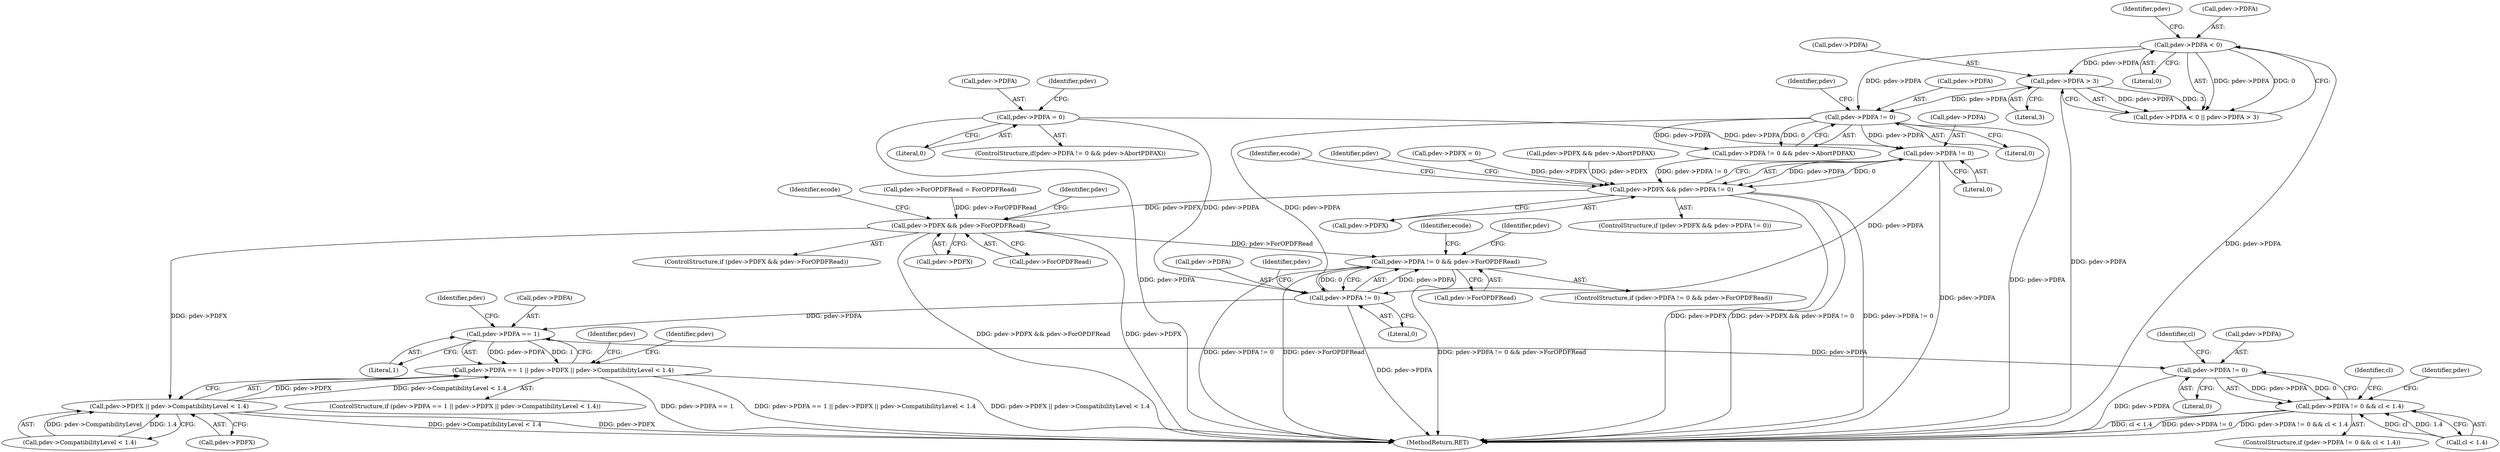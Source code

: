 digraph "0_ghostscript_c3476dde7743761a4e1d39a631716199b696b880@pointer" {
"1000764" [label="(Call,pdev->PDFA != 0)"];
"1000741" [label="(Call,pdev->PDFA = 0)"];
"1000733" [label="(Call,pdev->PDFA != 0)"];
"1000711" [label="(Call,pdev->PDFA < 0)"];
"1000716" [label="(Call,pdev->PDFA > 3)"];
"1000760" [label="(Call,pdev->PDFX && pdev->PDFA != 0)"];
"1000780" [label="(Call,pdev->PDFX && pdev->ForOPDFRead)"];
"1000798" [label="(Call,pdev->PDFA != 0 && pdev->ForOPDFRead)"];
"1000824" [label="(Call,pdev->PDFX || pdev->CompatibilityLevel < 1.4)"];
"1000818" [label="(Call,pdev->PDFA == 1 || pdev->PDFX || pdev->CompatibilityLevel < 1.4)"];
"1000799" [label="(Call,pdev->PDFA != 0)"];
"1000819" [label="(Call,pdev->PDFA == 1)"];
"1000855" [label="(Call,pdev->PDFA != 0)"];
"1000854" [label="(Call,pdev->PDFA != 0 && cl < 1.4)"];
"1000761" [label="(Call,pdev->PDFX)"];
"1000797" [label="(ControlStructure,if (pdev->PDFA != 0 && pdev->ForOPDFRead))"];
"1000826" [label="(Identifier,pdev)"];
"1000711" [label="(Call,pdev->PDFA < 0)"];
"1000781" [label="(Call,pdev->PDFX)"];
"1000855" [label="(Call,pdev->PDFA != 0)"];
"1000853" [label="(ControlStructure,if (pdev->PDFA != 0 && cl < 1.4))"];
"1000828" [label="(Call,pdev->CompatibilityLevel < 1.4)"];
"1000809" [label="(Identifier,ecode)"];
"1000742" [label="(Call,pdev->PDFA)"];
"1000715" [label="(Literal,0)"];
"1000859" [label="(Literal,0)"];
"1000856" [label="(Call,pdev->PDFA)"];
"1000864" [label="(Identifier,cl)"];
"1000798" [label="(Call,pdev->PDFA != 0 && pdev->ForOPDFRead)"];
"1001549" [label="(MethodReturn,RET)"];
"1000823" [label="(Literal,1)"];
"1000854" [label="(Call,pdev->PDFA != 0 && cl < 1.4)"];
"1000780" [label="(Call,pdev->PDFX && pdev->ForOPDFRead)"];
"1000764" [label="(Call,pdev->PDFA != 0)"];
"1000784" [label="(Call,pdev->ForOPDFRead)"];
"1000716" [label="(Call,pdev->PDFA > 3)"];
"1000836" [label="(Identifier,pdev)"];
"1000759" [label="(ControlStructure,if (pdev->PDFX && pdev->PDFA != 0))"];
"1000800" [label="(Call,pdev->PDFA)"];
"1000803" [label="(Literal,0)"];
"1000821" [label="(Identifier,pdev)"];
"1000760" [label="(Call,pdev->PDFX && pdev->PDFA != 0)"];
"1000739" [label="(Identifier,pdev)"];
"1000754" [label="(Call,pdev->PDFX = 0)"];
"1000818" [label="(Call,pdev->PDFA == 1 || pdev->PDFX || pdev->CompatibilityLevel < 1.4)"];
"1000819" [label="(Call,pdev->PDFA == 1)"];
"1000779" [label="(ControlStructure,if (pdev->PDFX && pdev->ForOPDFRead))"];
"1000825" [label="(Call,pdev->PDFX)"];
"1000824" [label="(Call,pdev->PDFX || pdev->CompatibilityLevel < 1.4)"];
"1000741" [label="(Call,pdev->PDFA = 0)"];
"1000718" [label="(Identifier,pdev)"];
"1000789" [label="(Identifier,ecode)"];
"1000734" [label="(Call,pdev->PDFA)"];
"1000586" [label="(Call,pdev->ForOPDFRead = ForOPDFRead)"];
"1000817" [label="(ControlStructure,if (pdev->PDFA == 1 || pdev->PDFX || pdev->CompatibilityLevel < 1.4))"];
"1000805" [label="(Identifier,pdev)"];
"1000745" [label="(Literal,0)"];
"1000801" [label="(Identifier,pdev)"];
"1000732" [label="(Call,pdev->PDFA != 0 && pdev->AbortPDFAX)"];
"1000747" [label="(Call,pdev->PDFX && pdev->AbortPDFAX)"];
"1000717" [label="(Call,pdev->PDFA)"];
"1000771" [label="(Identifier,ecode)"];
"1000749" [label="(Identifier,pdev)"];
"1000768" [label="(Literal,0)"];
"1000733" [label="(Call,pdev->PDFA != 0)"];
"1000799" [label="(Call,pdev->PDFA != 0)"];
"1000731" [label="(ControlStructure,if(pdev->PDFA != 0 && pdev->AbortPDFAX))"];
"1000720" [label="(Literal,3)"];
"1000782" [label="(Identifier,pdev)"];
"1000712" [label="(Call,pdev->PDFA)"];
"1000861" [label="(Identifier,cl)"];
"1000737" [label="(Literal,0)"];
"1000710" [label="(Call,pdev->PDFA < 0 || pdev->PDFA > 3)"];
"1000820" [label="(Call,pdev->PDFA)"];
"1000870" [label="(Identifier,pdev)"];
"1000860" [label="(Call,cl < 1.4)"];
"1000846" [label="(Identifier,pdev)"];
"1000804" [label="(Call,pdev->ForOPDFRead)"];
"1000765" [label="(Call,pdev->PDFA)"];
"1000764" -> "1000760"  [label="AST: "];
"1000764" -> "1000768"  [label="CFG: "];
"1000765" -> "1000764"  [label="AST: "];
"1000768" -> "1000764"  [label="AST: "];
"1000760" -> "1000764"  [label="CFG: "];
"1000764" -> "1001549"  [label="DDG: pdev->PDFA"];
"1000764" -> "1000760"  [label="DDG: pdev->PDFA"];
"1000764" -> "1000760"  [label="DDG: 0"];
"1000741" -> "1000764"  [label="DDG: pdev->PDFA"];
"1000733" -> "1000764"  [label="DDG: pdev->PDFA"];
"1000764" -> "1000799"  [label="DDG: pdev->PDFA"];
"1000741" -> "1000731"  [label="AST: "];
"1000741" -> "1000745"  [label="CFG: "];
"1000742" -> "1000741"  [label="AST: "];
"1000745" -> "1000741"  [label="AST: "];
"1000749" -> "1000741"  [label="CFG: "];
"1000741" -> "1001549"  [label="DDG: pdev->PDFA"];
"1000741" -> "1000799"  [label="DDG: pdev->PDFA"];
"1000733" -> "1000732"  [label="AST: "];
"1000733" -> "1000737"  [label="CFG: "];
"1000734" -> "1000733"  [label="AST: "];
"1000737" -> "1000733"  [label="AST: "];
"1000739" -> "1000733"  [label="CFG: "];
"1000732" -> "1000733"  [label="CFG: "];
"1000733" -> "1001549"  [label="DDG: pdev->PDFA"];
"1000733" -> "1000732"  [label="DDG: pdev->PDFA"];
"1000733" -> "1000732"  [label="DDG: 0"];
"1000711" -> "1000733"  [label="DDG: pdev->PDFA"];
"1000716" -> "1000733"  [label="DDG: pdev->PDFA"];
"1000733" -> "1000799"  [label="DDG: pdev->PDFA"];
"1000711" -> "1000710"  [label="AST: "];
"1000711" -> "1000715"  [label="CFG: "];
"1000712" -> "1000711"  [label="AST: "];
"1000715" -> "1000711"  [label="AST: "];
"1000718" -> "1000711"  [label="CFG: "];
"1000710" -> "1000711"  [label="CFG: "];
"1000711" -> "1001549"  [label="DDG: pdev->PDFA"];
"1000711" -> "1000710"  [label="DDG: pdev->PDFA"];
"1000711" -> "1000710"  [label="DDG: 0"];
"1000711" -> "1000716"  [label="DDG: pdev->PDFA"];
"1000716" -> "1000710"  [label="AST: "];
"1000716" -> "1000720"  [label="CFG: "];
"1000717" -> "1000716"  [label="AST: "];
"1000720" -> "1000716"  [label="AST: "];
"1000710" -> "1000716"  [label="CFG: "];
"1000716" -> "1001549"  [label="DDG: pdev->PDFA"];
"1000716" -> "1000710"  [label="DDG: pdev->PDFA"];
"1000716" -> "1000710"  [label="DDG: 3"];
"1000760" -> "1000759"  [label="AST: "];
"1000760" -> "1000761"  [label="CFG: "];
"1000761" -> "1000760"  [label="AST: "];
"1000771" -> "1000760"  [label="CFG: "];
"1000782" -> "1000760"  [label="CFG: "];
"1000760" -> "1001549"  [label="DDG: pdev->PDFX && pdev->PDFA != 0"];
"1000760" -> "1001549"  [label="DDG: pdev->PDFA != 0"];
"1000760" -> "1001549"  [label="DDG: pdev->PDFX"];
"1000747" -> "1000760"  [label="DDG: pdev->PDFX"];
"1000754" -> "1000760"  [label="DDG: pdev->PDFX"];
"1000732" -> "1000760"  [label="DDG: pdev->PDFA != 0"];
"1000760" -> "1000780"  [label="DDG: pdev->PDFX"];
"1000780" -> "1000779"  [label="AST: "];
"1000780" -> "1000781"  [label="CFG: "];
"1000780" -> "1000784"  [label="CFG: "];
"1000781" -> "1000780"  [label="AST: "];
"1000784" -> "1000780"  [label="AST: "];
"1000789" -> "1000780"  [label="CFG: "];
"1000801" -> "1000780"  [label="CFG: "];
"1000780" -> "1001549"  [label="DDG: pdev->PDFX && pdev->ForOPDFRead"];
"1000780" -> "1001549"  [label="DDG: pdev->PDFX"];
"1000586" -> "1000780"  [label="DDG: pdev->ForOPDFRead"];
"1000780" -> "1000798"  [label="DDG: pdev->ForOPDFRead"];
"1000780" -> "1000824"  [label="DDG: pdev->PDFX"];
"1000798" -> "1000797"  [label="AST: "];
"1000798" -> "1000799"  [label="CFG: "];
"1000798" -> "1000804"  [label="CFG: "];
"1000799" -> "1000798"  [label="AST: "];
"1000804" -> "1000798"  [label="AST: "];
"1000809" -> "1000798"  [label="CFG: "];
"1000821" -> "1000798"  [label="CFG: "];
"1000798" -> "1001549"  [label="DDG: pdev->PDFA != 0"];
"1000798" -> "1001549"  [label="DDG: pdev->ForOPDFRead"];
"1000798" -> "1001549"  [label="DDG: pdev->PDFA != 0 && pdev->ForOPDFRead"];
"1000799" -> "1000798"  [label="DDG: pdev->PDFA"];
"1000799" -> "1000798"  [label="DDG: 0"];
"1000824" -> "1000818"  [label="AST: "];
"1000824" -> "1000825"  [label="CFG: "];
"1000824" -> "1000828"  [label="CFG: "];
"1000825" -> "1000824"  [label="AST: "];
"1000828" -> "1000824"  [label="AST: "];
"1000818" -> "1000824"  [label="CFG: "];
"1000824" -> "1001549"  [label="DDG: pdev->CompatibilityLevel < 1.4"];
"1000824" -> "1001549"  [label="DDG: pdev->PDFX"];
"1000824" -> "1000818"  [label="DDG: pdev->PDFX"];
"1000824" -> "1000818"  [label="DDG: pdev->CompatibilityLevel < 1.4"];
"1000828" -> "1000824"  [label="DDG: pdev->CompatibilityLevel"];
"1000828" -> "1000824"  [label="DDG: 1.4"];
"1000818" -> "1000817"  [label="AST: "];
"1000818" -> "1000819"  [label="CFG: "];
"1000819" -> "1000818"  [label="AST: "];
"1000836" -> "1000818"  [label="CFG: "];
"1000846" -> "1000818"  [label="CFG: "];
"1000818" -> "1001549"  [label="DDG: pdev->PDFA == 1 || pdev->PDFX || pdev->CompatibilityLevel < 1.4"];
"1000818" -> "1001549"  [label="DDG: pdev->PDFX || pdev->CompatibilityLevel < 1.4"];
"1000818" -> "1001549"  [label="DDG: pdev->PDFA == 1"];
"1000819" -> "1000818"  [label="DDG: pdev->PDFA"];
"1000819" -> "1000818"  [label="DDG: 1"];
"1000799" -> "1000803"  [label="CFG: "];
"1000800" -> "1000799"  [label="AST: "];
"1000803" -> "1000799"  [label="AST: "];
"1000805" -> "1000799"  [label="CFG: "];
"1000799" -> "1001549"  [label="DDG: pdev->PDFA"];
"1000799" -> "1000819"  [label="DDG: pdev->PDFA"];
"1000819" -> "1000823"  [label="CFG: "];
"1000820" -> "1000819"  [label="AST: "];
"1000823" -> "1000819"  [label="AST: "];
"1000826" -> "1000819"  [label="CFG: "];
"1000819" -> "1000855"  [label="DDG: pdev->PDFA"];
"1000855" -> "1000854"  [label="AST: "];
"1000855" -> "1000859"  [label="CFG: "];
"1000856" -> "1000855"  [label="AST: "];
"1000859" -> "1000855"  [label="AST: "];
"1000861" -> "1000855"  [label="CFG: "];
"1000854" -> "1000855"  [label="CFG: "];
"1000855" -> "1001549"  [label="DDG: pdev->PDFA"];
"1000855" -> "1000854"  [label="DDG: pdev->PDFA"];
"1000855" -> "1000854"  [label="DDG: 0"];
"1000854" -> "1000853"  [label="AST: "];
"1000854" -> "1000860"  [label="CFG: "];
"1000860" -> "1000854"  [label="AST: "];
"1000864" -> "1000854"  [label="CFG: "];
"1000870" -> "1000854"  [label="CFG: "];
"1000854" -> "1001549"  [label="DDG: cl < 1.4"];
"1000854" -> "1001549"  [label="DDG: pdev->PDFA != 0"];
"1000854" -> "1001549"  [label="DDG: pdev->PDFA != 0 && cl < 1.4"];
"1000860" -> "1000854"  [label="DDG: cl"];
"1000860" -> "1000854"  [label="DDG: 1.4"];
}
